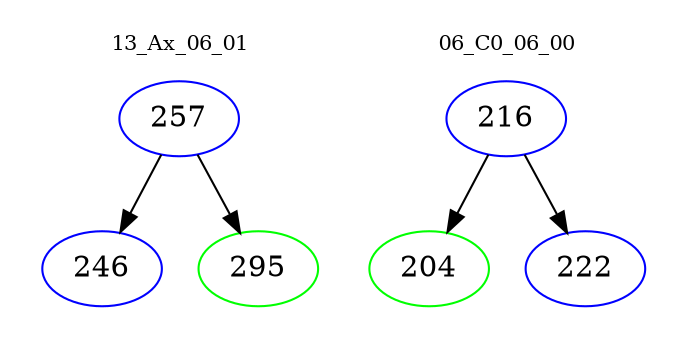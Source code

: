 digraph{
subgraph cluster_0 {
color = white
label = "13_Ax_06_01";
fontsize=10;
T0_257 [label="257", color="blue"]
T0_257 -> T0_246 [color="black"]
T0_246 [label="246", color="blue"]
T0_257 -> T0_295 [color="black"]
T0_295 [label="295", color="green"]
}
subgraph cluster_1 {
color = white
label = "06_C0_06_00";
fontsize=10;
T1_216 [label="216", color="blue"]
T1_216 -> T1_204 [color="black"]
T1_204 [label="204", color="green"]
T1_216 -> T1_222 [color="black"]
T1_222 [label="222", color="blue"]
}
}
